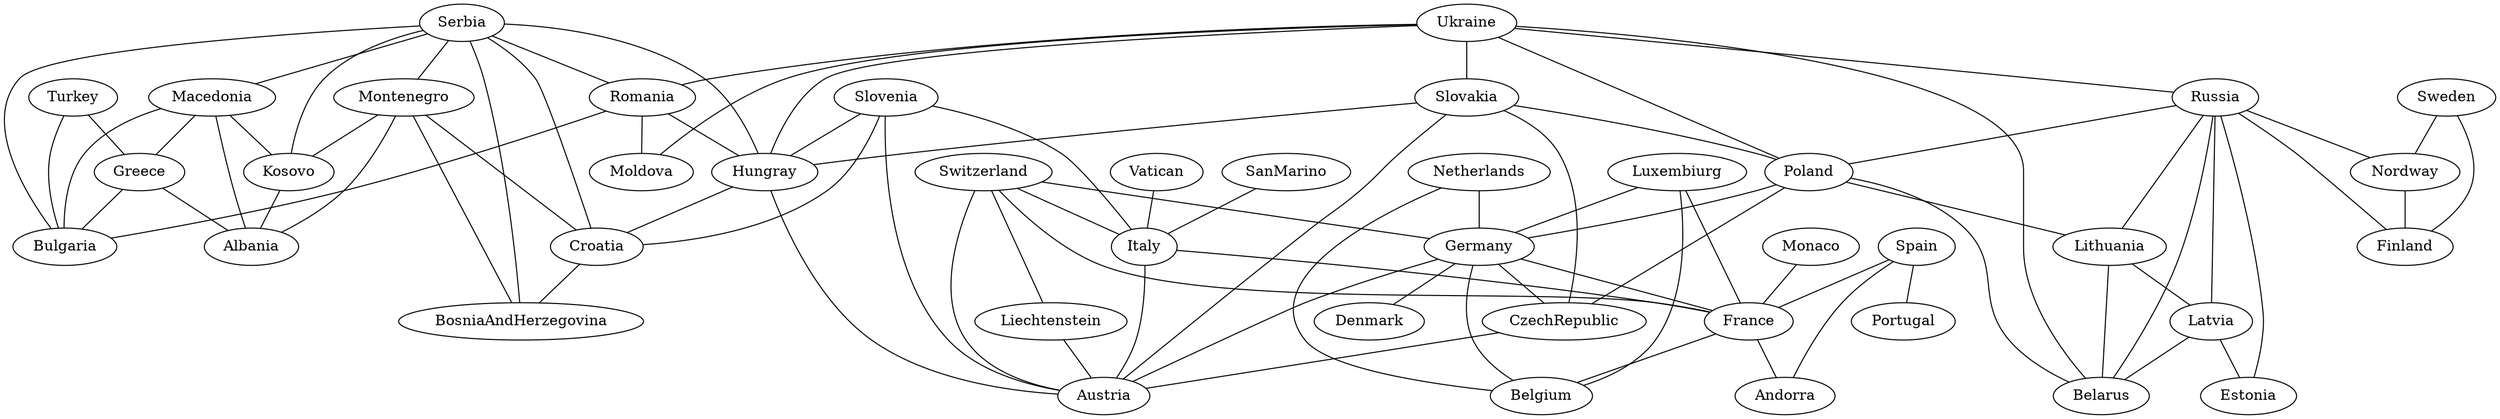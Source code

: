 /* Created by igraph 0.9.1 */
graph {
  0 [
    label=Albania
  ];
  1 [
    label=Andorra
  ];
  2 [
    label=Austria
  ];
  3 [
    label=Belarus
  ];
  4 [
    label=Belgium
  ];
  5 [
    label=BosniaAndHerzegovina
  ];
  6 [
    label=Bulgaria
  ];
  7 [
    label=Croatia
  ];
  8 [
    label=CzechRepublic
  ];
  9 [
    label=Denmark
  ];
  10 [
    label=Estonia
  ];
  11 [
    label=Finland
  ];
  12 [
    label=France
  ];
  13 [
    label=Germany
  ];
  14 [
    label=Greece
  ];
  15 [
    label=Hungray
  ];
  16 [
    label=Italy
  ];
  17 [
    label=Kosovo
  ];
  18 [
    label=Latvia
  ];
  19 [
    label=Liechtenstein
  ];
  20 [
    label=Lithuania
  ];
  21 [
    label=Luxembiurg
  ];
  22 [
    label=Macedonia
  ];
  23 [
    label=Moldova
  ];
  24 [
    label=Monaco
  ];
  25 [
    label=Montenegro
  ];
  26 [
    label=Netherlands
  ];
  27 [
    label=Nordway
  ];
  28 [
    label=Poland
  ];
  29 [
    label=Portugal
  ];
  30 [
    label=Romania
  ];
  31 [
    label=Russia
  ];
  32 [
    label=SanMarino
  ];
  33 [
    label=Serbia
  ];
  34 [
    label=Slovakia
  ];
  35 [
    label=Slovenia
  ];
  36 [
    label=Spain
  ];
  37 [
    label=Sweden
  ];
  38 [
    label=Switzerland
  ];
  39 [
    label=Turkey
  ];
  40 [
    label=Ukraine
  ];
  41 [
    label=Vatican
  ];

  8 -- 2;
  13 -- 2;
  15 -- 2;
  19 -- 2;
  34 -- 2;
  35 -- 2;
  38 -- 2;
  14 -- 0;
  22 -- 0;
  12 -- 1;
  36 -- 1;
  18 -- 3;
  20 -- 3;
  28 -- 3;
  31 -- 3;
  40 -- 3;
  12 -- 4;
  13 -- 4;
  21 -- 4;
  26 -- 4;
  14 -- 6;
  22 -- 6;
  30 -- 6;
  39 -- 6;
  22 -- 14;
  15 -- 7;
  30 -- 15;
  34 -- 15;
  35 -- 15;
  40 -- 15;
  13 -- 8;
  13 -- 9;
  13 -- 12;
  21 -- 13;
  26 -- 13;
  28 -- 13;
  38 -- 13;
  39 -- 14;
  36 -- 12;
  36 -- 29;
  18 -- 10;
  20 -- 18;
  31 -- 18;
  28 -- 20;
  31 -- 20;
  38 -- 19;
  21 -- 12;
  30 -- 23;
  40 -- 23;
  37 -- 27;
  31 -- 27;
  28 -- 8;
  31 -- 28;
  34 -- 28;
  40 -- 28;
  40 -- 30;
  40 -- 34;
  34 -- 8;
  35 -- 7;
  40 -- 31;
  38 -- 12;
  7 -- 5;
  31 -- 10;
  25 -- 17;
  17 -- 0;
  22 -- 17;
  33 -- 17;
  25 -- 7;
  25 -- 5;
  33 -- 25;
  25 -- 0;
  33 -- 15;
  33 -- 30;
  33 -- 6;
  33 -- 22;
  33 -- 5;
  33 -- 7;
  41 -- 16;
  16 -- 12;
  32 -- 16;
  35 -- 16;
  38 -- 16;
  24 -- 12;
  27 -- 11;
  37 -- 11;
  31 -- 11;
  16 -- 2;
}
